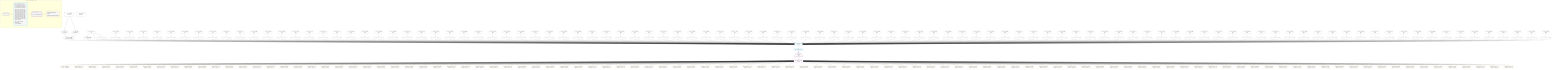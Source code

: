 %%{init: {'themeVariables': { 'fontSize': '12px'}}}%%
graph TD
    classDef path fill:#eee,stroke:#000,color:#000
    classDef plan fill:#fff,stroke-width:1px,color:#000
    classDef itemplan fill:#fff,stroke-width:2px,color:#000
    classDef unbatchedplan fill:#dff,stroke-width:1px,color:#000
    classDef sideeffectplan fill:#fcc,stroke-width:2px,color:#000
    classDef bucket fill:#f6f6f6,color:#000,stroke-width:2px,text-align:left


    %% plan dependencies
    Object12{{"Object[12∈0] ➊<br />ᐸ{pgSettings,withPgClient}ᐳ"}}:::plan
    Access10{{"Access[10∈0] ➊<br />ᐸ2.pgSettingsᐳ"}}:::plan
    Access11{{"Access[11∈0] ➊<br />ᐸ2.withPgClientᐳ"}}:::plan
    Access10 & Access11 --> Object12
    PgFromExpression22{{"PgFromExpression[22∈0] ➊"}}:::plan
    Constant432{{"Constant[432∈0] ➊<br />ᐸ1ᐳ"}}:::plan
    Constant432 --> PgFromExpression22
    PgFromExpression26{{"PgFromExpression[26∈0] ➊"}}:::plan
    Constant433{{"Constant[433∈0] ➊<br />ᐸ2ᐳ"}}:::plan
    Constant433 --> PgFromExpression26
    PgFromExpression30{{"PgFromExpression[30∈0] ➊"}}:::plan
    Constant434{{"Constant[434∈0] ➊<br />ᐸ3ᐳ"}}:::plan
    Constant434 --> PgFromExpression30
    PgFromExpression34{{"PgFromExpression[34∈0] ➊"}}:::plan
    Constant435{{"Constant[435∈0] ➊<br />ᐸ4ᐳ"}}:::plan
    Constant435 --> PgFromExpression34
    PgFromExpression38{{"PgFromExpression[38∈0] ➊"}}:::plan
    Constant436{{"Constant[436∈0] ➊<br />ᐸ5ᐳ"}}:::plan
    Constant436 --> PgFromExpression38
    PgFromExpression42{{"PgFromExpression[42∈0] ➊"}}:::plan
    Constant437{{"Constant[437∈0] ➊<br />ᐸ6ᐳ"}}:::plan
    Constant437 --> PgFromExpression42
    PgFromExpression46{{"PgFromExpression[46∈0] ➊"}}:::plan
    Constant438{{"Constant[438∈0] ➊<br />ᐸ7ᐳ"}}:::plan
    Constant438 --> PgFromExpression46
    PgFromExpression50{{"PgFromExpression[50∈0] ➊"}}:::plan
    Constant439{{"Constant[439∈0] ➊<br />ᐸ8ᐳ"}}:::plan
    Constant439 --> PgFromExpression50
    PgFromExpression54{{"PgFromExpression[54∈0] ➊"}}:::plan
    Constant440{{"Constant[440∈0] ➊<br />ᐸ9ᐳ"}}:::plan
    Constant440 --> PgFromExpression54
    PgFromExpression58{{"PgFromExpression[58∈0] ➊"}}:::plan
    Constant441{{"Constant[441∈0] ➊<br />ᐸ10ᐳ"}}:::plan
    Constant441 --> PgFromExpression58
    PgFromExpression62{{"PgFromExpression[62∈0] ➊"}}:::plan
    Constant442{{"Constant[442∈0] ➊<br />ᐸ11ᐳ"}}:::plan
    Constant442 --> PgFromExpression62
    PgFromExpression66{{"PgFromExpression[66∈0] ➊"}}:::plan
    Constant443{{"Constant[443∈0] ➊<br />ᐸ12ᐳ"}}:::plan
    Constant443 --> PgFromExpression66
    PgFromExpression70{{"PgFromExpression[70∈0] ➊"}}:::plan
    Constant444{{"Constant[444∈0] ➊<br />ᐸ13ᐳ"}}:::plan
    Constant444 --> PgFromExpression70
    PgFromExpression74{{"PgFromExpression[74∈0] ➊"}}:::plan
    Constant445{{"Constant[445∈0] ➊<br />ᐸ14ᐳ"}}:::plan
    Constant445 --> PgFromExpression74
    PgFromExpression78{{"PgFromExpression[78∈0] ➊"}}:::plan
    Constant446{{"Constant[446∈0] ➊<br />ᐸ15ᐳ"}}:::plan
    Constant446 --> PgFromExpression78
    PgFromExpression82{{"PgFromExpression[82∈0] ➊"}}:::plan
    Constant447{{"Constant[447∈0] ➊<br />ᐸ16ᐳ"}}:::plan
    Constant447 --> PgFromExpression82
    PgFromExpression86{{"PgFromExpression[86∈0] ➊"}}:::plan
    Constant448{{"Constant[448∈0] ➊<br />ᐸ17ᐳ"}}:::plan
    Constant448 --> PgFromExpression86
    PgFromExpression90{{"PgFromExpression[90∈0] ➊"}}:::plan
    Constant449{{"Constant[449∈0] ➊<br />ᐸ18ᐳ"}}:::plan
    Constant449 --> PgFromExpression90
    PgFromExpression94{{"PgFromExpression[94∈0] ➊"}}:::plan
    Constant450{{"Constant[450∈0] ➊<br />ᐸ19ᐳ"}}:::plan
    Constant450 --> PgFromExpression94
    PgFromExpression98{{"PgFromExpression[98∈0] ➊"}}:::plan
    Constant451{{"Constant[451∈0] ➊<br />ᐸ20ᐳ"}}:::plan
    Constant451 --> PgFromExpression98
    PgFromExpression102{{"PgFromExpression[102∈0] ➊"}}:::plan
    Constant452{{"Constant[452∈0] ➊<br />ᐸ21ᐳ"}}:::plan
    Constant452 --> PgFromExpression102
    PgFromExpression106{{"PgFromExpression[106∈0] ➊"}}:::plan
    Constant453{{"Constant[453∈0] ➊<br />ᐸ22ᐳ"}}:::plan
    Constant453 --> PgFromExpression106
    PgFromExpression110{{"PgFromExpression[110∈0] ➊"}}:::plan
    Constant454{{"Constant[454∈0] ➊<br />ᐸ23ᐳ"}}:::plan
    Constant454 --> PgFromExpression110
    PgFromExpression114{{"PgFromExpression[114∈0] ➊"}}:::plan
    Constant455{{"Constant[455∈0] ➊<br />ᐸ24ᐳ"}}:::plan
    Constant455 --> PgFromExpression114
    PgFromExpression118{{"PgFromExpression[118∈0] ➊"}}:::plan
    Constant456{{"Constant[456∈0] ➊<br />ᐸ25ᐳ"}}:::plan
    Constant456 --> PgFromExpression118
    PgFromExpression122{{"PgFromExpression[122∈0] ➊"}}:::plan
    Constant457{{"Constant[457∈0] ➊<br />ᐸ26ᐳ"}}:::plan
    Constant457 --> PgFromExpression122
    PgFromExpression126{{"PgFromExpression[126∈0] ➊"}}:::plan
    Constant458{{"Constant[458∈0] ➊<br />ᐸ27ᐳ"}}:::plan
    Constant458 --> PgFromExpression126
    PgFromExpression130{{"PgFromExpression[130∈0] ➊"}}:::plan
    Constant459{{"Constant[459∈0] ➊<br />ᐸ28ᐳ"}}:::plan
    Constant459 --> PgFromExpression130
    PgFromExpression134{{"PgFromExpression[134∈0] ➊"}}:::plan
    Constant460{{"Constant[460∈0] ➊<br />ᐸ29ᐳ"}}:::plan
    Constant460 --> PgFromExpression134
    PgFromExpression138{{"PgFromExpression[138∈0] ➊"}}:::plan
    Constant461{{"Constant[461∈0] ➊<br />ᐸ30ᐳ"}}:::plan
    Constant461 --> PgFromExpression138
    PgFromExpression142{{"PgFromExpression[142∈0] ➊"}}:::plan
    Constant462{{"Constant[462∈0] ➊<br />ᐸ31ᐳ"}}:::plan
    Constant462 --> PgFromExpression142
    PgFromExpression146{{"PgFromExpression[146∈0] ➊"}}:::plan
    Constant463{{"Constant[463∈0] ➊<br />ᐸ32ᐳ"}}:::plan
    Constant463 --> PgFromExpression146
    PgFromExpression150{{"PgFromExpression[150∈0] ➊"}}:::plan
    Constant464{{"Constant[464∈0] ➊<br />ᐸ33ᐳ"}}:::plan
    Constant464 --> PgFromExpression150
    PgFromExpression154{{"PgFromExpression[154∈0] ➊"}}:::plan
    Constant465{{"Constant[465∈0] ➊<br />ᐸ34ᐳ"}}:::plan
    Constant465 --> PgFromExpression154
    PgFromExpression158{{"PgFromExpression[158∈0] ➊"}}:::plan
    Constant466{{"Constant[466∈0] ➊<br />ᐸ35ᐳ"}}:::plan
    Constant466 --> PgFromExpression158
    PgFromExpression162{{"PgFromExpression[162∈0] ➊"}}:::plan
    Constant467{{"Constant[467∈0] ➊<br />ᐸ36ᐳ"}}:::plan
    Constant467 --> PgFromExpression162
    PgFromExpression166{{"PgFromExpression[166∈0] ➊"}}:::plan
    Constant468{{"Constant[468∈0] ➊<br />ᐸ37ᐳ"}}:::plan
    Constant468 --> PgFromExpression166
    PgFromExpression170{{"PgFromExpression[170∈0] ➊"}}:::plan
    Constant469{{"Constant[469∈0] ➊<br />ᐸ38ᐳ"}}:::plan
    Constant469 --> PgFromExpression170
    PgFromExpression174{{"PgFromExpression[174∈0] ➊"}}:::plan
    Constant470{{"Constant[470∈0] ➊<br />ᐸ39ᐳ"}}:::plan
    Constant470 --> PgFromExpression174
    PgFromExpression178{{"PgFromExpression[178∈0] ➊"}}:::plan
    Constant471{{"Constant[471∈0] ➊<br />ᐸ40ᐳ"}}:::plan
    Constant471 --> PgFromExpression178
    PgFromExpression182{{"PgFromExpression[182∈0] ➊"}}:::plan
    Constant472{{"Constant[472∈0] ➊<br />ᐸ41ᐳ"}}:::plan
    Constant472 --> PgFromExpression182
    PgFromExpression186{{"PgFromExpression[186∈0] ➊"}}:::plan
    Constant473{{"Constant[473∈0] ➊<br />ᐸ42ᐳ"}}:::plan
    Constant473 --> PgFromExpression186
    PgFromExpression190{{"PgFromExpression[190∈0] ➊"}}:::plan
    Constant474{{"Constant[474∈0] ➊<br />ᐸ43ᐳ"}}:::plan
    Constant474 --> PgFromExpression190
    PgFromExpression194{{"PgFromExpression[194∈0] ➊"}}:::plan
    Constant475{{"Constant[475∈0] ➊<br />ᐸ44ᐳ"}}:::plan
    Constant475 --> PgFromExpression194
    PgFromExpression198{{"PgFromExpression[198∈0] ➊"}}:::plan
    Constant476{{"Constant[476∈0] ➊<br />ᐸ45ᐳ"}}:::plan
    Constant476 --> PgFromExpression198
    PgFromExpression202{{"PgFromExpression[202∈0] ➊"}}:::plan
    Constant477{{"Constant[477∈0] ➊<br />ᐸ46ᐳ"}}:::plan
    Constant477 --> PgFromExpression202
    PgFromExpression206{{"PgFromExpression[206∈0] ➊"}}:::plan
    Constant478{{"Constant[478∈0] ➊<br />ᐸ47ᐳ"}}:::plan
    Constant478 --> PgFromExpression206
    PgFromExpression210{{"PgFromExpression[210∈0] ➊"}}:::plan
    Constant479{{"Constant[479∈0] ➊<br />ᐸ48ᐳ"}}:::plan
    Constant479 --> PgFromExpression210
    PgFromExpression214{{"PgFromExpression[214∈0] ➊"}}:::plan
    Constant480{{"Constant[480∈0] ➊<br />ᐸ49ᐳ"}}:::plan
    Constant480 --> PgFromExpression214
    PgFromExpression218{{"PgFromExpression[218∈0] ➊"}}:::plan
    Constant481{{"Constant[481∈0] ➊<br />ᐸ50ᐳ"}}:::plan
    Constant481 --> PgFromExpression218
    PgFromExpression222{{"PgFromExpression[222∈0] ➊"}}:::plan
    Constant482{{"Constant[482∈0] ➊<br />ᐸ51ᐳ"}}:::plan
    Constant482 --> PgFromExpression222
    PgFromExpression226{{"PgFromExpression[226∈0] ➊"}}:::plan
    Constant483{{"Constant[483∈0] ➊<br />ᐸ52ᐳ"}}:::plan
    Constant483 --> PgFromExpression226
    PgFromExpression230{{"PgFromExpression[230∈0] ➊"}}:::plan
    Constant484{{"Constant[484∈0] ➊<br />ᐸ53ᐳ"}}:::plan
    Constant484 --> PgFromExpression230
    PgFromExpression234{{"PgFromExpression[234∈0] ➊"}}:::plan
    Constant485{{"Constant[485∈0] ➊<br />ᐸ54ᐳ"}}:::plan
    Constant485 --> PgFromExpression234
    PgFromExpression238{{"PgFromExpression[238∈0] ➊"}}:::plan
    Constant486{{"Constant[486∈0] ➊<br />ᐸ55ᐳ"}}:::plan
    Constant486 --> PgFromExpression238
    PgFromExpression242{{"PgFromExpression[242∈0] ➊"}}:::plan
    Constant487{{"Constant[487∈0] ➊<br />ᐸ56ᐳ"}}:::plan
    Constant487 --> PgFromExpression242
    PgFromExpression246{{"PgFromExpression[246∈0] ➊"}}:::plan
    Constant488{{"Constant[488∈0] ➊<br />ᐸ57ᐳ"}}:::plan
    Constant488 --> PgFromExpression246
    PgFromExpression250{{"PgFromExpression[250∈0] ➊"}}:::plan
    Constant489{{"Constant[489∈0] ➊<br />ᐸ58ᐳ"}}:::plan
    Constant489 --> PgFromExpression250
    PgFromExpression254{{"PgFromExpression[254∈0] ➊"}}:::plan
    Constant490{{"Constant[490∈0] ➊<br />ᐸ59ᐳ"}}:::plan
    Constant490 --> PgFromExpression254
    PgFromExpression258{{"PgFromExpression[258∈0] ➊"}}:::plan
    Constant491{{"Constant[491∈0] ➊<br />ᐸ60ᐳ"}}:::plan
    Constant491 --> PgFromExpression258
    PgFromExpression262{{"PgFromExpression[262∈0] ➊"}}:::plan
    Constant492{{"Constant[492∈0] ➊<br />ᐸ61ᐳ"}}:::plan
    Constant492 --> PgFromExpression262
    PgFromExpression266{{"PgFromExpression[266∈0] ➊"}}:::plan
    Constant493{{"Constant[493∈0] ➊<br />ᐸ62ᐳ"}}:::plan
    Constant493 --> PgFromExpression266
    PgFromExpression270{{"PgFromExpression[270∈0] ➊"}}:::plan
    Constant494{{"Constant[494∈0] ➊<br />ᐸ63ᐳ"}}:::plan
    Constant494 --> PgFromExpression270
    PgFromExpression274{{"PgFromExpression[274∈0] ➊"}}:::plan
    Constant495{{"Constant[495∈0] ➊<br />ᐸ64ᐳ"}}:::plan
    Constant495 --> PgFromExpression274
    PgFromExpression278{{"PgFromExpression[278∈0] ➊"}}:::plan
    Constant496{{"Constant[496∈0] ➊<br />ᐸ65ᐳ"}}:::plan
    Constant496 --> PgFromExpression278
    PgFromExpression282{{"PgFromExpression[282∈0] ➊"}}:::plan
    Constant497{{"Constant[497∈0] ➊<br />ᐸ66ᐳ"}}:::plan
    Constant497 --> PgFromExpression282
    PgFromExpression286{{"PgFromExpression[286∈0] ➊"}}:::plan
    Constant498{{"Constant[498∈0] ➊<br />ᐸ67ᐳ"}}:::plan
    Constant498 --> PgFromExpression286
    PgFromExpression290{{"PgFromExpression[290∈0] ➊"}}:::plan
    Constant499{{"Constant[499∈0] ➊<br />ᐸ68ᐳ"}}:::plan
    Constant499 --> PgFromExpression290
    PgFromExpression294{{"PgFromExpression[294∈0] ➊"}}:::plan
    Constant500{{"Constant[500∈0] ➊<br />ᐸ69ᐳ"}}:::plan
    Constant500 --> PgFromExpression294
    PgFromExpression298{{"PgFromExpression[298∈0] ➊"}}:::plan
    Constant501{{"Constant[501∈0] ➊<br />ᐸ70ᐳ"}}:::plan
    Constant501 --> PgFromExpression298
    PgFromExpression302{{"PgFromExpression[302∈0] ➊"}}:::plan
    Constant502{{"Constant[502∈0] ➊<br />ᐸ71ᐳ"}}:::plan
    Constant502 --> PgFromExpression302
    PgFromExpression306{{"PgFromExpression[306∈0] ➊"}}:::plan
    Constant503{{"Constant[503∈0] ➊<br />ᐸ72ᐳ"}}:::plan
    Constant503 --> PgFromExpression306
    PgFromExpression310{{"PgFromExpression[310∈0] ➊"}}:::plan
    Constant504{{"Constant[504∈0] ➊<br />ᐸ73ᐳ"}}:::plan
    Constant504 --> PgFromExpression310
    PgFromExpression314{{"PgFromExpression[314∈0] ➊"}}:::plan
    Constant505{{"Constant[505∈0] ➊<br />ᐸ74ᐳ"}}:::plan
    Constant505 --> PgFromExpression314
    PgFromExpression318{{"PgFromExpression[318∈0] ➊"}}:::plan
    Constant506{{"Constant[506∈0] ➊<br />ᐸ75ᐳ"}}:::plan
    Constant506 --> PgFromExpression318
    PgFromExpression322{{"PgFromExpression[322∈0] ➊"}}:::plan
    Constant507{{"Constant[507∈0] ➊<br />ᐸ76ᐳ"}}:::plan
    Constant507 --> PgFromExpression322
    PgFromExpression326{{"PgFromExpression[326∈0] ➊"}}:::plan
    Constant508{{"Constant[508∈0] ➊<br />ᐸ77ᐳ"}}:::plan
    Constant508 --> PgFromExpression326
    PgFromExpression330{{"PgFromExpression[330∈0] ➊"}}:::plan
    Constant509{{"Constant[509∈0] ➊<br />ᐸ78ᐳ"}}:::plan
    Constant509 --> PgFromExpression330
    PgFromExpression334{{"PgFromExpression[334∈0] ➊"}}:::plan
    Constant510{{"Constant[510∈0] ➊<br />ᐸ79ᐳ"}}:::plan
    Constant510 --> PgFromExpression334
    PgFromExpression338{{"PgFromExpression[338∈0] ➊"}}:::plan
    Constant511{{"Constant[511∈0] ➊<br />ᐸ80ᐳ"}}:::plan
    Constant511 --> PgFromExpression338
    PgFromExpression342{{"PgFromExpression[342∈0] ➊"}}:::plan
    Constant512{{"Constant[512∈0] ➊<br />ᐸ81ᐳ"}}:::plan
    Constant512 --> PgFromExpression342
    PgFromExpression346{{"PgFromExpression[346∈0] ➊"}}:::plan
    Constant513{{"Constant[513∈0] ➊<br />ᐸ82ᐳ"}}:::plan
    Constant513 --> PgFromExpression346
    PgFromExpression350{{"PgFromExpression[350∈0] ➊"}}:::plan
    Constant514{{"Constant[514∈0] ➊<br />ᐸ83ᐳ"}}:::plan
    Constant514 --> PgFromExpression350
    PgFromExpression354{{"PgFromExpression[354∈0] ➊"}}:::plan
    Constant515{{"Constant[515∈0] ➊<br />ᐸ84ᐳ"}}:::plan
    Constant515 --> PgFromExpression354
    PgFromExpression358{{"PgFromExpression[358∈0] ➊"}}:::plan
    Constant516{{"Constant[516∈0] ➊<br />ᐸ85ᐳ"}}:::plan
    Constant516 --> PgFromExpression358
    PgFromExpression362{{"PgFromExpression[362∈0] ➊"}}:::plan
    Constant517{{"Constant[517∈0] ➊<br />ᐸ86ᐳ"}}:::plan
    Constant517 --> PgFromExpression362
    PgFromExpression366{{"PgFromExpression[366∈0] ➊"}}:::plan
    Constant518{{"Constant[518∈0] ➊<br />ᐸ87ᐳ"}}:::plan
    Constant518 --> PgFromExpression366
    PgFromExpression370{{"PgFromExpression[370∈0] ➊"}}:::plan
    Constant519{{"Constant[519∈0] ➊<br />ᐸ88ᐳ"}}:::plan
    Constant519 --> PgFromExpression370
    PgFromExpression374{{"PgFromExpression[374∈0] ➊"}}:::plan
    Constant520{{"Constant[520∈0] ➊<br />ᐸ89ᐳ"}}:::plan
    Constant520 --> PgFromExpression374
    PgFromExpression378{{"PgFromExpression[378∈0] ➊"}}:::plan
    Constant521{{"Constant[521∈0] ➊<br />ᐸ90ᐳ"}}:::plan
    Constant521 --> PgFromExpression378
    PgFromExpression382{{"PgFromExpression[382∈0] ➊"}}:::plan
    Constant522{{"Constant[522∈0] ➊<br />ᐸ91ᐳ"}}:::plan
    Constant522 --> PgFromExpression382
    PgFromExpression386{{"PgFromExpression[386∈0] ➊"}}:::plan
    Constant523{{"Constant[523∈0] ➊<br />ᐸ92ᐳ"}}:::plan
    Constant523 --> PgFromExpression386
    PgFromExpression390{{"PgFromExpression[390∈0] ➊"}}:::plan
    Constant524{{"Constant[524∈0] ➊<br />ᐸ93ᐳ"}}:::plan
    Constant524 --> PgFromExpression390
    PgFromExpression394{{"PgFromExpression[394∈0] ➊"}}:::plan
    Constant525{{"Constant[525∈0] ➊<br />ᐸ94ᐳ"}}:::plan
    Constant525 --> PgFromExpression394
    PgFromExpression398{{"PgFromExpression[398∈0] ➊"}}:::plan
    Constant526{{"Constant[526∈0] ➊<br />ᐸ95ᐳ"}}:::plan
    Constant526 --> PgFromExpression398
    PgFromExpression402{{"PgFromExpression[402∈0] ➊"}}:::plan
    Constant527{{"Constant[527∈0] ➊<br />ᐸ96ᐳ"}}:::plan
    Constant527 --> PgFromExpression402
    PgFromExpression406{{"PgFromExpression[406∈0] ➊"}}:::plan
    Constant528{{"Constant[528∈0] ➊<br />ᐸ97ᐳ"}}:::plan
    Constant528 --> PgFromExpression406
    PgFromExpression410{{"PgFromExpression[410∈0] ➊"}}:::plan
    Constant529{{"Constant[529∈0] ➊<br />ᐸ98ᐳ"}}:::plan
    Constant529 --> PgFromExpression410
    PgFromExpression414{{"PgFromExpression[414∈0] ➊"}}:::plan
    Constant530{{"Constant[530∈0] ➊<br />ᐸ99ᐳ"}}:::plan
    Constant530 --> PgFromExpression414
    PgFromExpression418{{"PgFromExpression[418∈0] ➊"}}:::plan
    Constant531{{"Constant[531∈0] ➊<br />ᐸ100ᐳ"}}:::plan
    Constant531 --> PgFromExpression418
    PgFromExpression422{{"PgFromExpression[422∈0] ➊"}}:::plan
    Constant532{{"Constant[532∈0] ➊<br />ᐸ101ᐳ"}}:::plan
    Constant532 --> PgFromExpression422
    PgFromExpression426{{"PgFromExpression[426∈0] ➊"}}:::plan
    Constant533{{"Constant[533∈0] ➊<br />ᐸ102ᐳ"}}:::plan
    Constant533 --> PgFromExpression426
    PgFromExpression430{{"PgFromExpression[430∈0] ➊"}}:::plan
    Constant534{{"Constant[534∈0] ➊<br />ᐸ103ᐳ"}}:::plan
    Constant534 --> PgFromExpression430
    __Value2["__Value[2∈0] ➊<br />ᐸcontextᐳ"]:::plan
    __Value2 --> Access10
    __Value2 --> Access11
    Connection13{{"Connection[13∈0] ➊<br />ᐸ9ᐳ"}}:::plan
    Constant432 --> Connection13
    __Value4["__Value[4∈0] ➊<br />ᐸrootValueᐳ"]:::plan
    PgSelect15[["PgSelect[15∈1] ➊<br />ᐸpostᐳ"]]:::plan
    Object12 & Connection13 & Constant432 & PgFromExpression22 & PgFromExpression26 & PgFromExpression30 & PgFromExpression34 & PgFromExpression38 & PgFromExpression42 & PgFromExpression46 & PgFromExpression50 & PgFromExpression54 & PgFromExpression58 & PgFromExpression62 & PgFromExpression66 & PgFromExpression70 & PgFromExpression74 & PgFromExpression78 & PgFromExpression82 & PgFromExpression86 & PgFromExpression90 & PgFromExpression94 & PgFromExpression98 & PgFromExpression102 & PgFromExpression106 & PgFromExpression110 & PgFromExpression114 & PgFromExpression118 & PgFromExpression122 & PgFromExpression126 & PgFromExpression130 & PgFromExpression134 & PgFromExpression138 & PgFromExpression142 & PgFromExpression146 & PgFromExpression150 & PgFromExpression154 & PgFromExpression158 & PgFromExpression162 & PgFromExpression166 & PgFromExpression170 & PgFromExpression174 & PgFromExpression178 & PgFromExpression182 & PgFromExpression186 & PgFromExpression190 & PgFromExpression194 & PgFromExpression198 & PgFromExpression202 & PgFromExpression206 & PgFromExpression210 & PgFromExpression214 & PgFromExpression218 & PgFromExpression222 & PgFromExpression226 & PgFromExpression230 & PgFromExpression234 & PgFromExpression238 & PgFromExpression242 & PgFromExpression246 & PgFromExpression250 & PgFromExpression254 & PgFromExpression258 & PgFromExpression262 & PgFromExpression266 & PgFromExpression270 & PgFromExpression274 & PgFromExpression278 & PgFromExpression282 & PgFromExpression286 & PgFromExpression290 & PgFromExpression294 & PgFromExpression298 & PgFromExpression302 & PgFromExpression306 & PgFromExpression310 & PgFromExpression314 & PgFromExpression318 & PgFromExpression322 & PgFromExpression326 & PgFromExpression330 & PgFromExpression334 & PgFromExpression338 & PgFromExpression342 & PgFromExpression346 & PgFromExpression350 & PgFromExpression354 & PgFromExpression358 & PgFromExpression362 & PgFromExpression366 & PgFromExpression370 & PgFromExpression374 & PgFromExpression378 & PgFromExpression382 & PgFromExpression386 & PgFromExpression390 & PgFromExpression394 & PgFromExpression398 & PgFromExpression402 & PgFromExpression406 & PgFromExpression410 & PgFromExpression414 & PgFromExpression418 & PgFromExpression422 & PgFromExpression426 & PgFromExpression430 --> PgSelect15
    PgSelectRows16[["PgSelectRows[16∈1] ➊"]]:::plan
    PgSelect15 --> PgSelectRows16
    __Item17[/"__Item[17∈2]<br />ᐸ16ᐳ"\]:::itemplan
    PgSelectRows16 ==> __Item17
    PgSelectSingle18{{"PgSelectSingle[18∈2]<br />ᐸpostᐳ"}}:::plan
    __Item17 --> PgSelectSingle18
    PgClassExpression19{{"PgClassExpression[19∈3]<br />ᐸ__post__.”headline”ᐳ"}}:::plan
    PgSelectSingle18 --> PgClassExpression19
    PgClassExpression23{{"PgClassExpression[23∈3]<br />ᐸ(1/0) /* E...ferred! */ᐳ"}}:::plan
    PgSelectSingle18 --> PgClassExpression23
    PgClassExpression27{{"PgClassExpression[27∈3]<br />ᐸ(1/0) /* E...ferred! */ᐳ"}}:::plan
    PgSelectSingle18 --> PgClassExpression27
    PgClassExpression31{{"PgClassExpression[31∈3]<br />ᐸ(1/0) /* E...ferred! */ᐳ"}}:::plan
    PgSelectSingle18 --> PgClassExpression31
    PgClassExpression35{{"PgClassExpression[35∈3]<br />ᐸ(1/0) /* E...ferred! */ᐳ"}}:::plan
    PgSelectSingle18 --> PgClassExpression35
    PgClassExpression39{{"PgClassExpression[39∈3]<br />ᐸ(1/0) /* E...ferred! */ᐳ"}}:::plan
    PgSelectSingle18 --> PgClassExpression39
    PgClassExpression43{{"PgClassExpression[43∈3]<br />ᐸ(1/0) /* E...ferred! */ᐳ"}}:::plan
    PgSelectSingle18 --> PgClassExpression43
    PgClassExpression47{{"PgClassExpression[47∈3]<br />ᐸ(1/0) /* E...ferred! */ᐳ"}}:::plan
    PgSelectSingle18 --> PgClassExpression47
    PgClassExpression51{{"PgClassExpression[51∈3]<br />ᐸ(1/0) /* E...ferred! */ᐳ"}}:::plan
    PgSelectSingle18 --> PgClassExpression51
    PgClassExpression55{{"PgClassExpression[55∈3]<br />ᐸ(1/0) /* E...ferred! */ᐳ"}}:::plan
    PgSelectSingle18 --> PgClassExpression55
    PgClassExpression59{{"PgClassExpression[59∈3]<br />ᐸ(1/0) /* E...ferred! */ᐳ"}}:::plan
    PgSelectSingle18 --> PgClassExpression59
    PgClassExpression63{{"PgClassExpression[63∈3]<br />ᐸ(1/0) /* E...ferred! */ᐳ"}}:::plan
    PgSelectSingle18 --> PgClassExpression63
    PgClassExpression67{{"PgClassExpression[67∈3]<br />ᐸ(1/0) /* E...ferred! */ᐳ"}}:::plan
    PgSelectSingle18 --> PgClassExpression67
    PgClassExpression71{{"PgClassExpression[71∈3]<br />ᐸ(1/0) /* E...ferred! */ᐳ"}}:::plan
    PgSelectSingle18 --> PgClassExpression71
    PgClassExpression75{{"PgClassExpression[75∈3]<br />ᐸ(1/0) /* E...ferred! */ᐳ"}}:::plan
    PgSelectSingle18 --> PgClassExpression75
    PgClassExpression79{{"PgClassExpression[79∈3]<br />ᐸ(1/0) /* E...ferred! */ᐳ"}}:::plan
    PgSelectSingle18 --> PgClassExpression79
    PgClassExpression83{{"PgClassExpression[83∈3]<br />ᐸ(1/0) /* E...ferred! */ᐳ"}}:::plan
    PgSelectSingle18 --> PgClassExpression83
    PgClassExpression87{{"PgClassExpression[87∈3]<br />ᐸ(1/0) /* E...ferred! */ᐳ"}}:::plan
    PgSelectSingle18 --> PgClassExpression87
    PgClassExpression91{{"PgClassExpression[91∈3]<br />ᐸ(1/0) /* E...ferred! */ᐳ"}}:::plan
    PgSelectSingle18 --> PgClassExpression91
    PgClassExpression95{{"PgClassExpression[95∈3]<br />ᐸ(1/0) /* E...ferred! */ᐳ"}}:::plan
    PgSelectSingle18 --> PgClassExpression95
    PgClassExpression99{{"PgClassExpression[99∈3]<br />ᐸ(1/0) /* E...ferred! */ᐳ"}}:::plan
    PgSelectSingle18 --> PgClassExpression99
    PgClassExpression103{{"PgClassExpression[103∈3]<br />ᐸ(1/0) /* E...ferred! */ᐳ"}}:::plan
    PgSelectSingle18 --> PgClassExpression103
    PgClassExpression107{{"PgClassExpression[107∈3]<br />ᐸ(1/0) /* E...ferred! */ᐳ"}}:::plan
    PgSelectSingle18 --> PgClassExpression107
    PgClassExpression111{{"PgClassExpression[111∈3]<br />ᐸ(1/0) /* E...ferred! */ᐳ"}}:::plan
    PgSelectSingle18 --> PgClassExpression111
    PgClassExpression115{{"PgClassExpression[115∈3]<br />ᐸ(1/0) /* E...ferred! */ᐳ"}}:::plan
    PgSelectSingle18 --> PgClassExpression115
    PgClassExpression119{{"PgClassExpression[119∈3]<br />ᐸ(1/0) /* E...ferred! */ᐳ"}}:::plan
    PgSelectSingle18 --> PgClassExpression119
    PgClassExpression123{{"PgClassExpression[123∈3]<br />ᐸ(1/0) /* E...ferred! */ᐳ"}}:::plan
    PgSelectSingle18 --> PgClassExpression123
    PgClassExpression127{{"PgClassExpression[127∈3]<br />ᐸ(1/0) /* E...ferred! */ᐳ"}}:::plan
    PgSelectSingle18 --> PgClassExpression127
    PgClassExpression131{{"PgClassExpression[131∈3]<br />ᐸ(1/0) /* E...ferred! */ᐳ"}}:::plan
    PgSelectSingle18 --> PgClassExpression131
    PgClassExpression135{{"PgClassExpression[135∈3]<br />ᐸ(1/0) /* E...ferred! */ᐳ"}}:::plan
    PgSelectSingle18 --> PgClassExpression135
    PgClassExpression139{{"PgClassExpression[139∈3]<br />ᐸ(1/0) /* E...ferred! */ᐳ"}}:::plan
    PgSelectSingle18 --> PgClassExpression139
    PgClassExpression143{{"PgClassExpression[143∈3]<br />ᐸ(1/0) /* E...ferred! */ᐳ"}}:::plan
    PgSelectSingle18 --> PgClassExpression143
    PgClassExpression147{{"PgClassExpression[147∈3]<br />ᐸ(1/0) /* E...ferred! */ᐳ"}}:::plan
    PgSelectSingle18 --> PgClassExpression147
    PgClassExpression151{{"PgClassExpression[151∈3]<br />ᐸ(1/0) /* E...ferred! */ᐳ"}}:::plan
    PgSelectSingle18 --> PgClassExpression151
    PgClassExpression155{{"PgClassExpression[155∈3]<br />ᐸ(1/0) /* E...ferred! */ᐳ"}}:::plan
    PgSelectSingle18 --> PgClassExpression155
    PgClassExpression159{{"PgClassExpression[159∈3]<br />ᐸ(1/0) /* E...ferred! */ᐳ"}}:::plan
    PgSelectSingle18 --> PgClassExpression159
    PgClassExpression163{{"PgClassExpression[163∈3]<br />ᐸ(1/0) /* E...ferred! */ᐳ"}}:::plan
    PgSelectSingle18 --> PgClassExpression163
    PgClassExpression167{{"PgClassExpression[167∈3]<br />ᐸ(1/0) /* E...ferred! */ᐳ"}}:::plan
    PgSelectSingle18 --> PgClassExpression167
    PgClassExpression171{{"PgClassExpression[171∈3]<br />ᐸ(1/0) /* E...ferred! */ᐳ"}}:::plan
    PgSelectSingle18 --> PgClassExpression171
    PgClassExpression175{{"PgClassExpression[175∈3]<br />ᐸ(1/0) /* E...ferred! */ᐳ"}}:::plan
    PgSelectSingle18 --> PgClassExpression175
    PgClassExpression179{{"PgClassExpression[179∈3]<br />ᐸ(1/0) /* E...ferred! */ᐳ"}}:::plan
    PgSelectSingle18 --> PgClassExpression179
    PgClassExpression183{{"PgClassExpression[183∈3]<br />ᐸ(1/0) /* E...ferred! */ᐳ"}}:::plan
    PgSelectSingle18 --> PgClassExpression183
    PgClassExpression187{{"PgClassExpression[187∈3]<br />ᐸ(1/0) /* E...ferred! */ᐳ"}}:::plan
    PgSelectSingle18 --> PgClassExpression187
    PgClassExpression191{{"PgClassExpression[191∈3]<br />ᐸ(1/0) /* E...ferred! */ᐳ"}}:::plan
    PgSelectSingle18 --> PgClassExpression191
    PgClassExpression195{{"PgClassExpression[195∈3]<br />ᐸ(1/0) /* E...ferred! */ᐳ"}}:::plan
    PgSelectSingle18 --> PgClassExpression195
    PgClassExpression199{{"PgClassExpression[199∈3]<br />ᐸ(1/0) /* E...ferred! */ᐳ"}}:::plan
    PgSelectSingle18 --> PgClassExpression199
    PgClassExpression203{{"PgClassExpression[203∈3]<br />ᐸ(1/0) /* E...ferred! */ᐳ"}}:::plan
    PgSelectSingle18 --> PgClassExpression203
    PgClassExpression207{{"PgClassExpression[207∈3]<br />ᐸ(1/0) /* E...ferred! */ᐳ"}}:::plan
    PgSelectSingle18 --> PgClassExpression207
    PgClassExpression211{{"PgClassExpression[211∈3]<br />ᐸ(1/0) /* E...ferred! */ᐳ"}}:::plan
    PgSelectSingle18 --> PgClassExpression211
    PgClassExpression215{{"PgClassExpression[215∈3]<br />ᐸ(1/0) /* E...ferred! */ᐳ"}}:::plan
    PgSelectSingle18 --> PgClassExpression215
    PgClassExpression219{{"PgClassExpression[219∈3]<br />ᐸ(1/0) /* E...ferred! */ᐳ"}}:::plan
    PgSelectSingle18 --> PgClassExpression219
    PgClassExpression223{{"PgClassExpression[223∈3]<br />ᐸ(1/0) /* E...ferred! */ᐳ"}}:::plan
    PgSelectSingle18 --> PgClassExpression223
    PgClassExpression227{{"PgClassExpression[227∈3]<br />ᐸ(1/0) /* E...ferred! */ᐳ"}}:::plan
    PgSelectSingle18 --> PgClassExpression227
    PgClassExpression231{{"PgClassExpression[231∈3]<br />ᐸ(1/0) /* E...ferred! */ᐳ"}}:::plan
    PgSelectSingle18 --> PgClassExpression231
    PgClassExpression235{{"PgClassExpression[235∈3]<br />ᐸ(1/0) /* E...ferred! */ᐳ"}}:::plan
    PgSelectSingle18 --> PgClassExpression235
    PgClassExpression239{{"PgClassExpression[239∈3]<br />ᐸ(1/0) /* E...ferred! */ᐳ"}}:::plan
    PgSelectSingle18 --> PgClassExpression239
    PgClassExpression243{{"PgClassExpression[243∈3]<br />ᐸ(1/0) /* E...ferred! */ᐳ"}}:::plan
    PgSelectSingle18 --> PgClassExpression243
    PgClassExpression247{{"PgClassExpression[247∈3]<br />ᐸ(1/0) /* E...ferred! */ᐳ"}}:::plan
    PgSelectSingle18 --> PgClassExpression247
    PgClassExpression251{{"PgClassExpression[251∈3]<br />ᐸ(1/0) /* E...ferred! */ᐳ"}}:::plan
    PgSelectSingle18 --> PgClassExpression251
    PgClassExpression255{{"PgClassExpression[255∈3]<br />ᐸ(1/0) /* E...ferred! */ᐳ"}}:::plan
    PgSelectSingle18 --> PgClassExpression255
    PgClassExpression259{{"PgClassExpression[259∈3]<br />ᐸ(1/0) /* E...ferred! */ᐳ"}}:::plan
    PgSelectSingle18 --> PgClassExpression259
    PgClassExpression263{{"PgClassExpression[263∈3]<br />ᐸ(1/0) /* E...ferred! */ᐳ"}}:::plan
    PgSelectSingle18 --> PgClassExpression263
    PgClassExpression267{{"PgClassExpression[267∈3]<br />ᐸ(1/0) /* E...ferred! */ᐳ"}}:::plan
    PgSelectSingle18 --> PgClassExpression267
    PgClassExpression271{{"PgClassExpression[271∈3]<br />ᐸ(1/0) /* E...ferred! */ᐳ"}}:::plan
    PgSelectSingle18 --> PgClassExpression271
    PgClassExpression275{{"PgClassExpression[275∈3]<br />ᐸ(1/0) /* E...ferred! */ᐳ"}}:::plan
    PgSelectSingle18 --> PgClassExpression275
    PgClassExpression279{{"PgClassExpression[279∈3]<br />ᐸ(1/0) /* E...ferred! */ᐳ"}}:::plan
    PgSelectSingle18 --> PgClassExpression279
    PgClassExpression283{{"PgClassExpression[283∈3]<br />ᐸ(1/0) /* E...ferred! */ᐳ"}}:::plan
    PgSelectSingle18 --> PgClassExpression283
    PgClassExpression287{{"PgClassExpression[287∈3]<br />ᐸ(1/0) /* E...ferred! */ᐳ"}}:::plan
    PgSelectSingle18 --> PgClassExpression287
    PgClassExpression291{{"PgClassExpression[291∈3]<br />ᐸ(1/0) /* E...ferred! */ᐳ"}}:::plan
    PgSelectSingle18 --> PgClassExpression291
    PgClassExpression295{{"PgClassExpression[295∈3]<br />ᐸ(1/0) /* E...ferred! */ᐳ"}}:::plan
    PgSelectSingle18 --> PgClassExpression295
    PgClassExpression299{{"PgClassExpression[299∈3]<br />ᐸ(1/0) /* E...ferred! */ᐳ"}}:::plan
    PgSelectSingle18 --> PgClassExpression299
    PgClassExpression303{{"PgClassExpression[303∈3]<br />ᐸ(1/0) /* E...ferred! */ᐳ"}}:::plan
    PgSelectSingle18 --> PgClassExpression303
    PgClassExpression307{{"PgClassExpression[307∈3]<br />ᐸ(1/0) /* E...ferred! */ᐳ"}}:::plan
    PgSelectSingle18 --> PgClassExpression307
    PgClassExpression311{{"PgClassExpression[311∈3]<br />ᐸ(1/0) /* E...ferred! */ᐳ"}}:::plan
    PgSelectSingle18 --> PgClassExpression311
    PgClassExpression315{{"PgClassExpression[315∈3]<br />ᐸ(1/0) /* E...ferred! */ᐳ"}}:::plan
    PgSelectSingle18 --> PgClassExpression315
    PgClassExpression319{{"PgClassExpression[319∈3]<br />ᐸ(1/0) /* E...ferred! */ᐳ"}}:::plan
    PgSelectSingle18 --> PgClassExpression319
    PgClassExpression323{{"PgClassExpression[323∈3]<br />ᐸ(1/0) /* E...ferred! */ᐳ"}}:::plan
    PgSelectSingle18 --> PgClassExpression323
    PgClassExpression327{{"PgClassExpression[327∈3]<br />ᐸ(1/0) /* E...ferred! */ᐳ"}}:::plan
    PgSelectSingle18 --> PgClassExpression327
    PgClassExpression331{{"PgClassExpression[331∈3]<br />ᐸ(1/0) /* E...ferred! */ᐳ"}}:::plan
    PgSelectSingle18 --> PgClassExpression331
    PgClassExpression335{{"PgClassExpression[335∈3]<br />ᐸ(1/0) /* E...ferred! */ᐳ"}}:::plan
    PgSelectSingle18 --> PgClassExpression335
    PgClassExpression339{{"PgClassExpression[339∈3]<br />ᐸ(1/0) /* E...ferred! */ᐳ"}}:::plan
    PgSelectSingle18 --> PgClassExpression339
    PgClassExpression343{{"PgClassExpression[343∈3]<br />ᐸ(1/0) /* E...ferred! */ᐳ"}}:::plan
    PgSelectSingle18 --> PgClassExpression343
    PgClassExpression347{{"PgClassExpression[347∈3]<br />ᐸ(1/0) /* E...ferred! */ᐳ"}}:::plan
    PgSelectSingle18 --> PgClassExpression347
    PgClassExpression351{{"PgClassExpression[351∈3]<br />ᐸ(1/0) /* E...ferred! */ᐳ"}}:::plan
    PgSelectSingle18 --> PgClassExpression351
    PgClassExpression355{{"PgClassExpression[355∈3]<br />ᐸ(1/0) /* E...ferred! */ᐳ"}}:::plan
    PgSelectSingle18 --> PgClassExpression355
    PgClassExpression359{{"PgClassExpression[359∈3]<br />ᐸ(1/0) /* E...ferred! */ᐳ"}}:::plan
    PgSelectSingle18 --> PgClassExpression359
    PgClassExpression363{{"PgClassExpression[363∈3]<br />ᐸ(1/0) /* E...ferred! */ᐳ"}}:::plan
    PgSelectSingle18 --> PgClassExpression363
    PgClassExpression367{{"PgClassExpression[367∈3]<br />ᐸ(1/0) /* E...ferred! */ᐳ"}}:::plan
    PgSelectSingle18 --> PgClassExpression367
    PgClassExpression371{{"PgClassExpression[371∈3]<br />ᐸ(1/0) /* E...ferred! */ᐳ"}}:::plan
    PgSelectSingle18 --> PgClassExpression371
    PgClassExpression375{{"PgClassExpression[375∈3]<br />ᐸ(1/0) /* E...ferred! */ᐳ"}}:::plan
    PgSelectSingle18 --> PgClassExpression375
    PgClassExpression379{{"PgClassExpression[379∈3]<br />ᐸ(1/0) /* E...ferred! */ᐳ"}}:::plan
    PgSelectSingle18 --> PgClassExpression379
    PgClassExpression383{{"PgClassExpression[383∈3]<br />ᐸ(1/0) /* E...ferred! */ᐳ"}}:::plan
    PgSelectSingle18 --> PgClassExpression383
    PgClassExpression387{{"PgClassExpression[387∈3]<br />ᐸ(1/0) /* E...ferred! */ᐳ"}}:::plan
    PgSelectSingle18 --> PgClassExpression387
    PgClassExpression391{{"PgClassExpression[391∈3]<br />ᐸ(1/0) /* E...ferred! */ᐳ"}}:::plan
    PgSelectSingle18 --> PgClassExpression391
    PgClassExpression395{{"PgClassExpression[395∈3]<br />ᐸ(1/0) /* E...ferred! */ᐳ"}}:::plan
    PgSelectSingle18 --> PgClassExpression395
    PgClassExpression399{{"PgClassExpression[399∈3]<br />ᐸ(1/0) /* E...ferred! */ᐳ"}}:::plan
    PgSelectSingle18 --> PgClassExpression399
    PgClassExpression403{{"PgClassExpression[403∈3]<br />ᐸ(1/0) /* E...ferred! */ᐳ"}}:::plan
    PgSelectSingle18 --> PgClassExpression403
    PgClassExpression407{{"PgClassExpression[407∈3]<br />ᐸ(1/0) /* E...ferred! */ᐳ"}}:::plan
    PgSelectSingle18 --> PgClassExpression407
    PgClassExpression411{{"PgClassExpression[411∈3]<br />ᐸ(1/0) /* E...ferred! */ᐳ"}}:::plan
    PgSelectSingle18 --> PgClassExpression411
    PgClassExpression415{{"PgClassExpression[415∈3]<br />ᐸ(1/0) /* E...ferred! */ᐳ"}}:::plan
    PgSelectSingle18 --> PgClassExpression415
    PgClassExpression419{{"PgClassExpression[419∈3]<br />ᐸ(1/0) /* E...ferred! */ᐳ"}}:::plan
    PgSelectSingle18 --> PgClassExpression419
    PgClassExpression423{{"PgClassExpression[423∈3]<br />ᐸ(1/0) /* E...ferred! */ᐳ"}}:::plan
    PgSelectSingle18 --> PgClassExpression423
    PgClassExpression427{{"PgClassExpression[427∈3]<br />ᐸ(1/0) /* E...ferred! */ᐳ"}}:::plan
    PgSelectSingle18 --> PgClassExpression427
    PgClassExpression431{{"PgClassExpression[431∈3]<br />ᐸ(1/0) /* E...ferred! */ᐳ"}}:::plan
    PgSelectSingle18 --> PgClassExpression431

    %% define steps

    subgraph "Buckets for queries/v4/json-overflow"
    Bucket0("Bucket 0 (root)"):::bucket
    classDef bucket0 stroke:#696969
    class Bucket0,__Value2,__Value4,Access10,Access11,Object12,Connection13,PgFromExpression22,PgFromExpression26,PgFromExpression30,PgFromExpression34,PgFromExpression38,PgFromExpression42,PgFromExpression46,PgFromExpression50,PgFromExpression54,PgFromExpression58,PgFromExpression62,PgFromExpression66,PgFromExpression70,PgFromExpression74,PgFromExpression78,PgFromExpression82,PgFromExpression86,PgFromExpression90,PgFromExpression94,PgFromExpression98,PgFromExpression102,PgFromExpression106,PgFromExpression110,PgFromExpression114,PgFromExpression118,PgFromExpression122,PgFromExpression126,PgFromExpression130,PgFromExpression134,PgFromExpression138,PgFromExpression142,PgFromExpression146,PgFromExpression150,PgFromExpression154,PgFromExpression158,PgFromExpression162,PgFromExpression166,PgFromExpression170,PgFromExpression174,PgFromExpression178,PgFromExpression182,PgFromExpression186,PgFromExpression190,PgFromExpression194,PgFromExpression198,PgFromExpression202,PgFromExpression206,PgFromExpression210,PgFromExpression214,PgFromExpression218,PgFromExpression222,PgFromExpression226,PgFromExpression230,PgFromExpression234,PgFromExpression238,PgFromExpression242,PgFromExpression246,PgFromExpression250,PgFromExpression254,PgFromExpression258,PgFromExpression262,PgFromExpression266,PgFromExpression270,PgFromExpression274,PgFromExpression278,PgFromExpression282,PgFromExpression286,PgFromExpression290,PgFromExpression294,PgFromExpression298,PgFromExpression302,PgFromExpression306,PgFromExpression310,PgFromExpression314,PgFromExpression318,PgFromExpression322,PgFromExpression326,PgFromExpression330,PgFromExpression334,PgFromExpression338,PgFromExpression342,PgFromExpression346,PgFromExpression350,PgFromExpression354,PgFromExpression358,PgFromExpression362,PgFromExpression366,PgFromExpression370,PgFromExpression374,PgFromExpression378,PgFromExpression382,PgFromExpression386,PgFromExpression390,PgFromExpression394,PgFromExpression398,PgFromExpression402,PgFromExpression406,PgFromExpression410,PgFromExpression414,PgFromExpression418,PgFromExpression422,PgFromExpression426,PgFromExpression430,Constant432,Constant433,Constant434,Constant435,Constant436,Constant437,Constant438,Constant439,Constant440,Constant441,Constant442,Constant443,Constant444,Constant445,Constant446,Constant447,Constant448,Constant449,Constant450,Constant451,Constant452,Constant453,Constant454,Constant455,Constant456,Constant457,Constant458,Constant459,Constant460,Constant461,Constant462,Constant463,Constant464,Constant465,Constant466,Constant467,Constant468,Constant469,Constant470,Constant471,Constant472,Constant473,Constant474,Constant475,Constant476,Constant477,Constant478,Constant479,Constant480,Constant481,Constant482,Constant483,Constant484,Constant485,Constant486,Constant487,Constant488,Constant489,Constant490,Constant491,Constant492,Constant493,Constant494,Constant495,Constant496,Constant497,Constant498,Constant499,Constant500,Constant501,Constant502,Constant503,Constant504,Constant505,Constant506,Constant507,Constant508,Constant509,Constant510,Constant511,Constant512,Constant513,Constant514,Constant515,Constant516,Constant517,Constant518,Constant519,Constant520,Constant521,Constant522,Constant523,Constant524,Constant525,Constant526,Constant527,Constant528,Constant529,Constant530,Constant531,Constant532,Constant533,Constant534 bucket0
    Bucket1("Bucket 1 (nullableBoundary)<br />Deps: 12, 13, 432, 22, 26, 30, 34, 38, 42, 46, 50, 54, 58, 62, 66, 70, 74, 78, 82, 86, 90, 94, 98, 102, 106, 110, 114, 118, 122, 126, 130, 134, 138, 142, 146, 150, 154, 158, 162, 166, 170, 174, 178, 182, 186, 190, 194, 198, 202, 206, 210, 214, 218, 222, 226, 230, 234, 238, 242, 246, 250, 254, 258, 262, 266, 270, 274, 278, 282, 286, 290, 294, 298, 302, 306, 310, 314, 318, 322, 326, 330, 334, 338, 342, 346, 350, 354, 358, 362, 366, 370, 374, 378, 382, 386, 390, 394, 398, 402, 406, 410, 414, 418, 422, 426, 430<br /><br />ROOT Connectionᐸ9ᐳ[13]<br />1: PgSelect[15]<br />2: PgSelectRows[16]"):::bucket
    classDef bucket1 stroke:#00bfff
    class Bucket1,PgSelect15,PgSelectRows16 bucket1
    Bucket2("Bucket 2 (listItem)<br /><br />ROOT __Item{2}ᐸ16ᐳ[17]"):::bucket
    classDef bucket2 stroke:#7f007f
    class Bucket2,__Item17,PgSelectSingle18 bucket2
    Bucket3("Bucket 3 (nullableBoundary)<br />Deps: 18<br /><br />ROOT PgSelectSingle{2}ᐸpostᐳ[18]"):::bucket
    classDef bucket3 stroke:#ffa500
    class Bucket3,PgClassExpression19,PgClassExpression23,PgClassExpression27,PgClassExpression31,PgClassExpression35,PgClassExpression39,PgClassExpression43,PgClassExpression47,PgClassExpression51,PgClassExpression55,PgClassExpression59,PgClassExpression63,PgClassExpression67,PgClassExpression71,PgClassExpression75,PgClassExpression79,PgClassExpression83,PgClassExpression87,PgClassExpression91,PgClassExpression95,PgClassExpression99,PgClassExpression103,PgClassExpression107,PgClassExpression111,PgClassExpression115,PgClassExpression119,PgClassExpression123,PgClassExpression127,PgClassExpression131,PgClassExpression135,PgClassExpression139,PgClassExpression143,PgClassExpression147,PgClassExpression151,PgClassExpression155,PgClassExpression159,PgClassExpression163,PgClassExpression167,PgClassExpression171,PgClassExpression175,PgClassExpression179,PgClassExpression183,PgClassExpression187,PgClassExpression191,PgClassExpression195,PgClassExpression199,PgClassExpression203,PgClassExpression207,PgClassExpression211,PgClassExpression215,PgClassExpression219,PgClassExpression223,PgClassExpression227,PgClassExpression231,PgClassExpression235,PgClassExpression239,PgClassExpression243,PgClassExpression247,PgClassExpression251,PgClassExpression255,PgClassExpression259,PgClassExpression263,PgClassExpression267,PgClassExpression271,PgClassExpression275,PgClassExpression279,PgClassExpression283,PgClassExpression287,PgClassExpression291,PgClassExpression295,PgClassExpression299,PgClassExpression303,PgClassExpression307,PgClassExpression311,PgClassExpression315,PgClassExpression319,PgClassExpression323,PgClassExpression327,PgClassExpression331,PgClassExpression335,PgClassExpression339,PgClassExpression343,PgClassExpression347,PgClassExpression351,PgClassExpression355,PgClassExpression359,PgClassExpression363,PgClassExpression367,PgClassExpression371,PgClassExpression375,PgClassExpression379,PgClassExpression383,PgClassExpression387,PgClassExpression391,PgClassExpression395,PgClassExpression399,PgClassExpression403,PgClassExpression407,PgClassExpression411,PgClassExpression415,PgClassExpression419,PgClassExpression423,PgClassExpression427,PgClassExpression431 bucket3
    Bucket0 --> Bucket1
    Bucket1 --> Bucket2
    Bucket2 --> Bucket3
    end